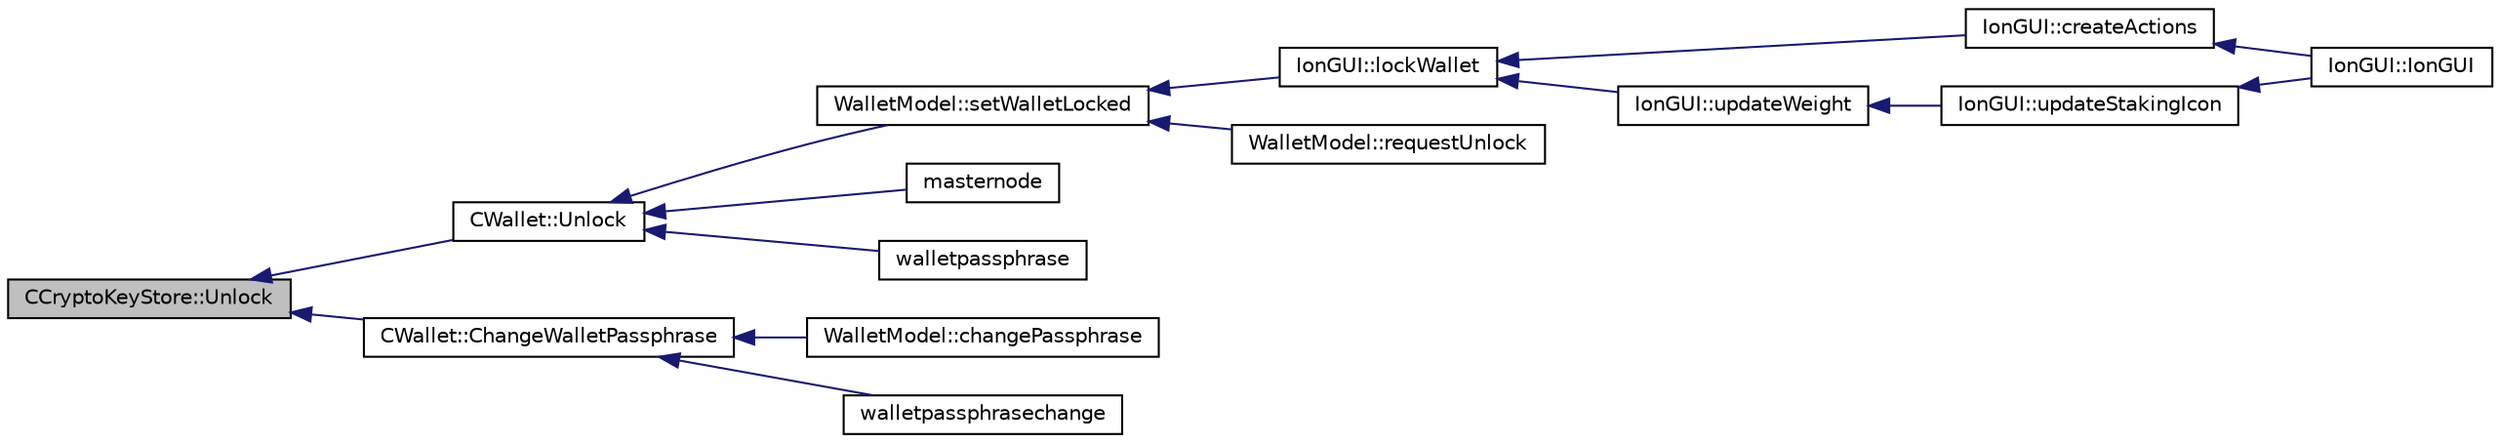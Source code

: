 digraph "CCryptoKeyStore::Unlock"
{
  edge [fontname="Helvetica",fontsize="10",labelfontname="Helvetica",labelfontsize="10"];
  node [fontname="Helvetica",fontsize="10",shape=record];
  rankdir="LR";
  Node200 [label="CCryptoKeyStore::Unlock",height=0.2,width=0.4,color="black", fillcolor="grey75", style="filled", fontcolor="black"];
  Node200 -> Node201 [dir="back",color="midnightblue",fontsize="10",style="solid",fontname="Helvetica"];
  Node201 [label="CWallet::Unlock",height=0.2,width=0.4,color="black", fillcolor="white", style="filled",URL="$d2/de5/class_c_wallet.html#a654ae5a3a7c4c7c7bfd271f108781b40"];
  Node201 -> Node202 [dir="back",color="midnightblue",fontsize="10",style="solid",fontname="Helvetica"];
  Node202 [label="WalletModel::setWalletLocked",height=0.2,width=0.4,color="black", fillcolor="white", style="filled",URL="$d4/d27/class_wallet_model.html#a5a8b65bfaecb0813d64c733f4f34f090"];
  Node202 -> Node203 [dir="back",color="midnightblue",fontsize="10",style="solid",fontname="Helvetica"];
  Node203 [label="IonGUI::lockWallet",height=0.2,width=0.4,color="black", fillcolor="white", style="filled",URL="$dc/d0b/class_ion_g_u_i.html#abfbef460c97022eea4d5e2dec1887ba0"];
  Node203 -> Node204 [dir="back",color="midnightblue",fontsize="10",style="solid",fontname="Helvetica"];
  Node204 [label="IonGUI::createActions",height=0.2,width=0.4,color="black", fillcolor="white", style="filled",URL="$dc/d0b/class_ion_g_u_i.html#a5a5e1c2fbc2fec3d925d654c61a8b252",tooltip="Create the main UI actions. "];
  Node204 -> Node205 [dir="back",color="midnightblue",fontsize="10",style="solid",fontname="Helvetica"];
  Node205 [label="IonGUI::IonGUI",height=0.2,width=0.4,color="black", fillcolor="white", style="filled",URL="$dc/d0b/class_ion_g_u_i.html#ad0e22e4901b039bcc987ef0328c8c5d4"];
  Node203 -> Node206 [dir="back",color="midnightblue",fontsize="10",style="solid",fontname="Helvetica"];
  Node206 [label="IonGUI::updateWeight",height=0.2,width=0.4,color="black", fillcolor="white", style="filled",URL="$dc/d0b/class_ion_g_u_i.html#a2689de984576a927ea382a800a81a3f0"];
  Node206 -> Node207 [dir="back",color="midnightblue",fontsize="10",style="solid",fontname="Helvetica"];
  Node207 [label="IonGUI::updateStakingIcon",height=0.2,width=0.4,color="black", fillcolor="white", style="filled",URL="$dc/d0b/class_ion_g_u_i.html#a5e9ba63b943650e5dec3ab6e13e9a20b"];
  Node207 -> Node205 [dir="back",color="midnightblue",fontsize="10",style="solid",fontname="Helvetica"];
  Node202 -> Node208 [dir="back",color="midnightblue",fontsize="10",style="solid",fontname="Helvetica"];
  Node208 [label="WalletModel::requestUnlock",height=0.2,width=0.4,color="black", fillcolor="white", style="filled",URL="$d4/d27/class_wallet_model.html#ae98eaede9493625ce778a0a873b3d124"];
  Node201 -> Node209 [dir="back",color="midnightblue",fontsize="10",style="solid",fontname="Helvetica"];
  Node209 [label="masternode",height=0.2,width=0.4,color="black", fillcolor="white", style="filled",URL="$d5/d6b/rpcstashedsend_8cpp.html#a30609e443aeb47c29ed0878d16b1b5e1"];
  Node201 -> Node210 [dir="back",color="midnightblue",fontsize="10",style="solid",fontname="Helvetica"];
  Node210 [label="walletpassphrase",height=0.2,width=0.4,color="black", fillcolor="white", style="filled",URL="$df/d1d/rpcwallet_8cpp.html#a733f7c70e7c18783935e6de9643c0086"];
  Node200 -> Node211 [dir="back",color="midnightblue",fontsize="10",style="solid",fontname="Helvetica"];
  Node211 [label="CWallet::ChangeWalletPassphrase",height=0.2,width=0.4,color="black", fillcolor="white", style="filled",URL="$d2/de5/class_c_wallet.html#a4abcec3066e7c462f4564c159fc15031"];
  Node211 -> Node212 [dir="back",color="midnightblue",fontsize="10",style="solid",fontname="Helvetica"];
  Node212 [label="WalletModel::changePassphrase",height=0.2,width=0.4,color="black", fillcolor="white", style="filled",URL="$d4/d27/class_wallet_model.html#a67ebff3f267b5c9973c0465184c085a4"];
  Node211 -> Node213 [dir="back",color="midnightblue",fontsize="10",style="solid",fontname="Helvetica"];
  Node213 [label="walletpassphrasechange",height=0.2,width=0.4,color="black", fillcolor="white", style="filled",URL="$df/d1d/rpcwallet_8cpp.html#a84ad884957e24688433be32a9ca70933"];
}
